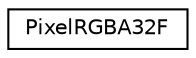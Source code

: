 digraph "Graphical Class Hierarchy"
{
  edge [fontname="Helvetica",fontsize="10",labelfontname="Helvetica",labelfontsize="10"];
  node [fontname="Helvetica",fontsize="10",shape=record];
  rankdir="LR";
  Node1 [label="PixelRGBA32F",height=0.2,width=0.4,color="black", fillcolor="white", style="filled",URL="$struct_pixel_r_g_b_a32_f.html"];
}

